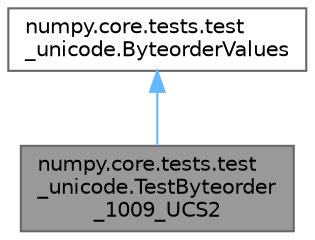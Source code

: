 digraph "numpy.core.tests.test_unicode.TestByteorder_1009_UCS2"
{
 // LATEX_PDF_SIZE
  bgcolor="transparent";
  edge [fontname=Helvetica,fontsize=10,labelfontname=Helvetica,labelfontsize=10];
  node [fontname=Helvetica,fontsize=10,shape=box,height=0.2,width=0.4];
  Node1 [id="Node000001",label="numpy.core.tests.test\l_unicode.TestByteorder\l_1009_UCS2",height=0.2,width=0.4,color="gray40", fillcolor="grey60", style="filled", fontcolor="black",tooltip=" "];
  Node2 -> Node1 [id="edge2_Node000001_Node000002",dir="back",color="steelblue1",style="solid",tooltip=" "];
  Node2 [id="Node000002",label="numpy.core.tests.test\l_unicode.ByteorderValues",height=0.2,width=0.4,color="gray40", fillcolor="white", style="filled",URL="$d5/dfe/classnumpy_1_1core_1_1tests_1_1test__unicode_1_1ByteorderValues.html",tooltip=" "];
}
